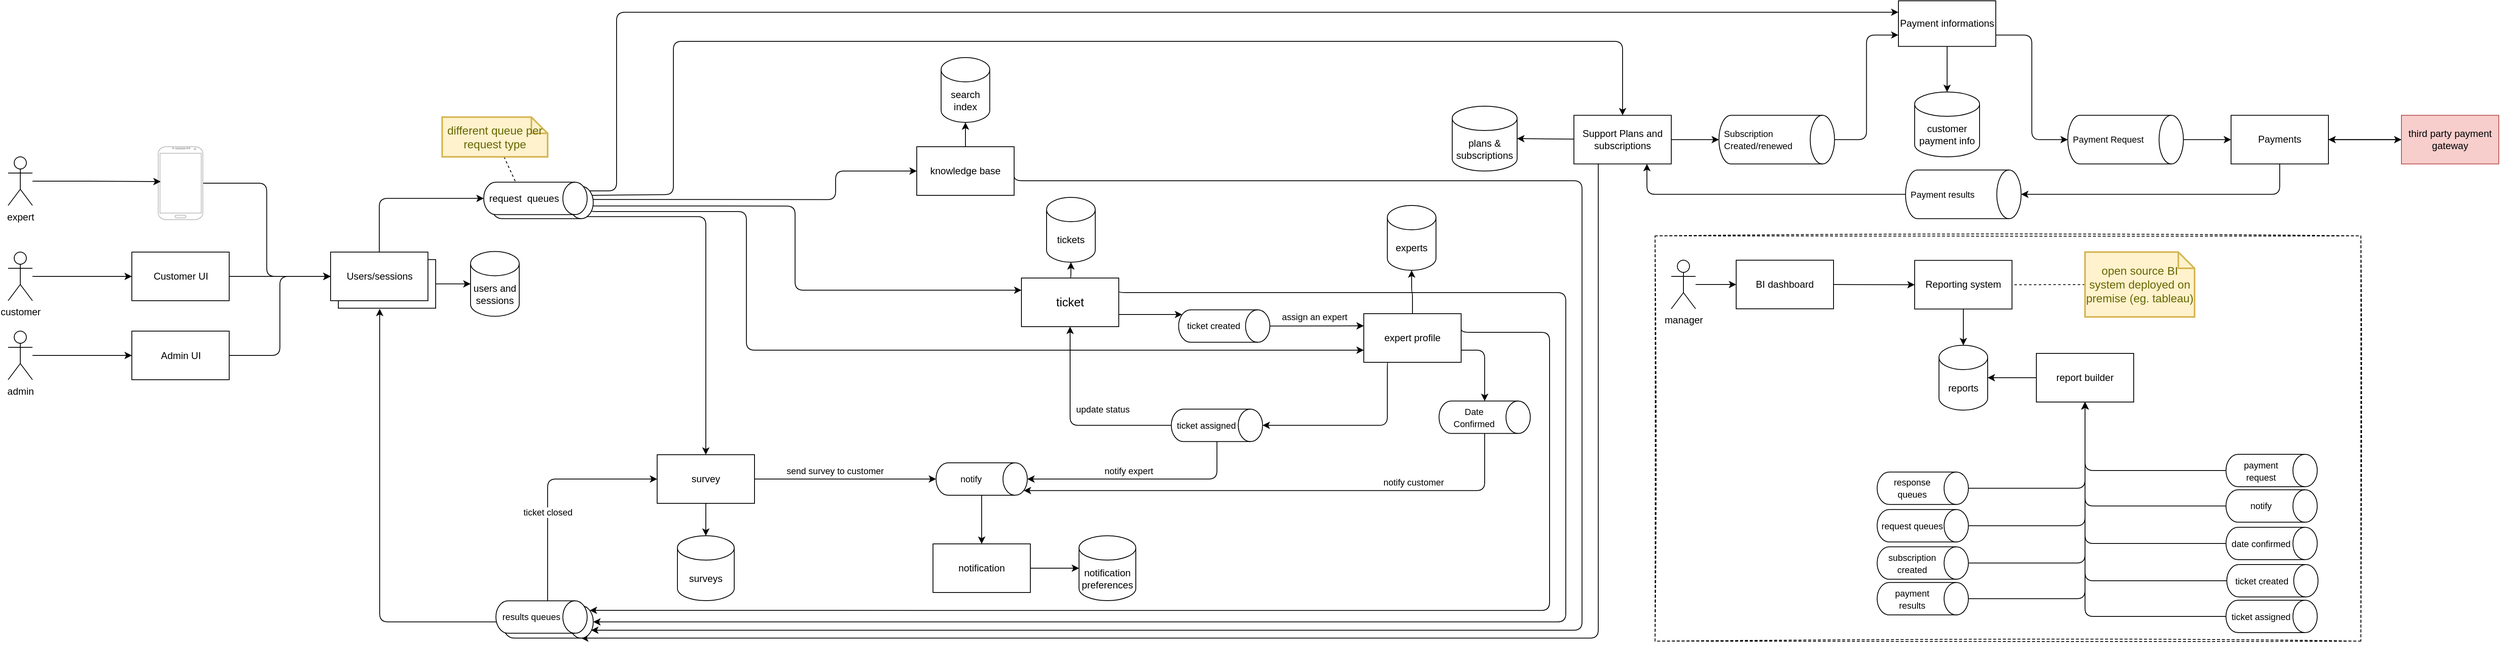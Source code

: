 <mxfile>
    <diagram id="Ddy7rdJF4RTI_nzPC1QC" name="Page-6">
        <mxGraphModel dx="898" dy="335" grid="1" gridSize="10" guides="1" tooltips="1" connect="1" arrows="1" fold="1" page="1" pageScale="1" pageWidth="1169" pageHeight="827" math="0" shadow="0">
            <root>
                <mxCell id="v2S93DWMGzN4kAM7KS5l-0"/>
                <mxCell id="v2S93DWMGzN4kAM7KS5l-1" parent="v2S93DWMGzN4kAM7KS5l-0"/>
                <mxCell id="v2S93DWMGzN4kAM7KS5l-2" value="" style="rounded=0;whiteSpace=wrap;html=1;fillColor=none;dashed=1;shadow=0;glass=0;sketch=1;" parent="v2S93DWMGzN4kAM7KS5l-1" vertex="1">
                    <mxGeometry x="2050" y="300" width="870" height="500" as="geometry"/>
                </mxCell>
                <mxCell id="v2S93DWMGzN4kAM7KS5l-3" style="edgeStyle=orthogonalEdgeStyle;orthogonalLoop=1;jettySize=auto;html=1;entryX=0.5;entryY=0;entryDx=0;entryDy=0;entryPerimeter=0;exitX=1;exitY=0.25;exitDx=0;exitDy=0;" parent="v2S93DWMGzN4kAM7KS5l-1" source="v2S93DWMGzN4kAM7KS5l-6" target="v2S93DWMGzN4kAM7KS5l-100" edge="1">
                    <mxGeometry relative="1" as="geometry">
                        <Array as="points">
                            <mxPoint x="1940" y="370"/>
                            <mxPoint x="1940" y="776"/>
                        </Array>
                    </mxGeometry>
                </mxCell>
                <mxCell id="v2S93DWMGzN4kAM7KS5l-4" style="orthogonalLoop=1;jettySize=auto;html=1;entryX=0.145;entryY=1;entryDx=0;entryDy=-4.35;entryPerimeter=0;exitX=1;exitY=0.75;exitDx=0;exitDy=0;" parent="v2S93DWMGzN4kAM7KS5l-1" source="v2S93DWMGzN4kAM7KS5l-6" target="v2S93DWMGzN4kAM7KS5l-24" edge="1">
                    <mxGeometry relative="1" as="geometry">
                        <mxPoint x="1450" y="378.75" as="targetPoint"/>
                    </mxGeometry>
                </mxCell>
                <mxCell id="v2S93DWMGzN4kAM7KS5l-5" style="edgeStyle=orthogonalEdgeStyle;orthogonalLoop=1;jettySize=auto;html=1;entryX=0.5;entryY=1;entryDx=0;entryDy=0;entryPerimeter=0;fontColor=#000000;exitX=0.5;exitY=0;exitDx=0;exitDy=0;" parent="v2S93DWMGzN4kAM7KS5l-1" source="v2S93DWMGzN4kAM7KS5l-6" target="v2S93DWMGzN4kAM7KS5l-81" edge="1">
                    <mxGeometry relative="1" as="geometry"/>
                </mxCell>
                <mxCell id="v2S93DWMGzN4kAM7KS5l-6" value="&lt;span id=&quot;docs-internal-guid-a2e5c839-7fff-362a-354d-e41ed75447e3&quot;&gt;&lt;span style=&quot;font-size: 11pt ; font-family: &amp;#34;arial&amp;#34; ; background-color: transparent ; vertical-align: baseline&quot;&gt;ticket&lt;/span&gt;&lt;/span&gt;" style="whiteSpace=wrap;html=1;" parent="v2S93DWMGzN4kAM7KS5l-1" vertex="1">
                    <mxGeometry x="1269" y="352" width="120" height="60" as="geometry"/>
                </mxCell>
                <mxCell id="v2S93DWMGzN4kAM7KS5l-7" style="orthogonalLoop=1;jettySize=auto;html=1;entryX=0.755;entryY=0.023;entryDx=0;entryDy=0;entryPerimeter=0;exitX=1;exitY=0.5;exitDx=0;exitDy=0;edgeStyle=orthogonalEdgeStyle;" parent="v2S93DWMGzN4kAM7KS5l-1" source="v2S93DWMGzN4kAM7KS5l-73" target="v2S93DWMGzN4kAM7KS5l-100" edge="1">
                    <mxGeometry relative="1" as="geometry">
                        <Array as="points">
                            <mxPoint x="1960" y="232"/>
                            <mxPoint x="1960" y="786"/>
                        </Array>
                    </mxGeometry>
                </mxCell>
                <mxCell id="v2S93DWMGzN4kAM7KS5l-8" style="orthogonalLoop=1;jettySize=auto;html=1;entryX=0;entryY=0.5;entryDx=0;entryDy=0;exitX=0.41;exitY=0.009;exitDx=0;exitDy=0;exitPerimeter=0;edgeStyle=orthogonalEdgeStyle;" parent="v2S93DWMGzN4kAM7KS5l-1" source="v2S93DWMGzN4kAM7KS5l-97" target="v2S93DWMGzN4kAM7KS5l-73" edge="1">
                    <mxGeometry relative="1" as="geometry">
                        <Array as="points">
                            <mxPoint x="1040" y="255"/>
                            <mxPoint x="1040" y="220"/>
                        </Array>
                        <mxPoint x="766.25" y="156.256" as="sourcePoint"/>
                    </mxGeometry>
                </mxCell>
                <mxCell id="v2S93DWMGzN4kAM7KS5l-9" style="orthogonalLoop=1;jettySize=auto;html=1;entryX=0;entryY=0.5;entryDx=0;entryDy=0;edgeStyle=orthogonalEdgeStyle;" parent="v2S93DWMGzN4kAM7KS5l-1" source="v2S93DWMGzN4kAM7KS5l-10" target="v2S93DWMGzN4kAM7KS5l-77" edge="1">
                    <mxGeometry relative="1" as="geometry"/>
                </mxCell>
                <mxCell id="v2S93DWMGzN4kAM7KS5l-10" value="" style="verticalLabelPosition=bottom;verticalAlign=top;html=1;shadow=0;dashed=0;strokeWidth=1;shape=mxgraph.android.phone2;strokeColor=#c0c0c0;" parent="v2S93DWMGzN4kAM7KS5l-1" vertex="1">
                    <mxGeometry x="205" y="190" width="55" height="90" as="geometry"/>
                </mxCell>
                <mxCell id="v2S93DWMGzN4kAM7KS5l-11" style="edgeStyle=orthogonalEdgeStyle;orthogonalLoop=1;jettySize=auto;html=1;entryX=0.5;entryY=1;entryDx=0;entryDy=0;entryPerimeter=0;fontColor=#FFFFFF;exitX=0.5;exitY=0;exitDx=0;exitDy=0;" parent="v2S93DWMGzN4kAM7KS5l-1" source="v2S93DWMGzN4kAM7KS5l-77" target="v2S93DWMGzN4kAM7KS5l-98" edge="1">
                    <mxGeometry relative="1" as="geometry"/>
                </mxCell>
                <mxCell id="v2S93DWMGzN4kAM7KS5l-12" style="edgeStyle=orthogonalEdgeStyle;orthogonalLoop=1;jettySize=auto;html=1;entryX=0.425;entryY=1.012;entryDx=0;entryDy=0;entryPerimeter=0;" parent="v2S93DWMGzN4kAM7KS5l-1" source="v2S93DWMGzN4kAM7KS5l-100" target="v2S93DWMGzN4kAM7KS5l-76" edge="1">
                    <mxGeometry relative="1" as="geometry">
                        <mxPoint x="478" y="430" as="targetPoint"/>
                    </mxGeometry>
                </mxCell>
                <mxCell id="v2S93DWMGzN4kAM7KS5l-13" style="orthogonalLoop=1;jettySize=auto;html=1;entryX=0;entryY=0.5;entryDx=0;entryDy=0;edgeStyle=orthogonalEdgeStyle;exitX=0;exitY=0.5;exitDx=0;exitDy=0;exitPerimeter=0;" parent="v2S93DWMGzN4kAM7KS5l-1" source="v2S93DWMGzN4kAM7KS5l-100" target="v2S93DWMGzN4kAM7KS5l-22" edge="1">
                    <mxGeometry relative="1" as="geometry"/>
                </mxCell>
                <mxCell id="v2S93DWMGzN4kAM7KS5l-14" value="&lt;font color=&quot;#000000&quot;&gt;ticket closed&lt;/font&gt;" style="edgeLabel;html=1;align=center;verticalAlign=middle;resizable=0;points=[];fontColor=#FFFFFF;" parent="v2S93DWMGzN4kAM7KS5l-13" vertex="1" connectable="0">
                    <mxGeometry x="-0.308" y="1" relative="1" as="geometry">
                        <mxPoint x="1" y="-15" as="offset"/>
                    </mxGeometry>
                </mxCell>
                <mxCell id="v2S93DWMGzN4kAM7KS5l-15" style="edgeStyle=orthogonalEdgeStyle;orthogonalLoop=1;jettySize=auto;html=1;entryX=0;entryY=0.5;entryDx=0;entryDy=0;entryPerimeter=0;fontColor=#000000;" parent="v2S93DWMGzN4kAM7KS5l-1" source="v2S93DWMGzN4kAM7KS5l-16" target="v2S93DWMGzN4kAM7KS5l-79" edge="1">
                    <mxGeometry relative="1" as="geometry"/>
                </mxCell>
                <mxCell id="v2S93DWMGzN4kAM7KS5l-16" value="notification" style="whiteSpace=wrap;html=1;align=center;" parent="v2S93DWMGzN4kAM7KS5l-1" vertex="1">
                    <mxGeometry x="1160" y="680" width="120" height="60" as="geometry"/>
                </mxCell>
                <mxCell id="v2S93DWMGzN4kAM7KS5l-17" style="orthogonalLoop=1;jettySize=auto;html=1;exitX=1;exitY=0.5;exitDx=0;exitDy=0;exitPerimeter=0;" parent="v2S93DWMGzN4kAM7KS5l-1" source="v2S93DWMGzN4kAM7KS5l-18" target="v2S93DWMGzN4kAM7KS5l-16" edge="1">
                    <mxGeometry relative="1" as="geometry">
                        <mxPoint x="1010" y="630" as="sourcePoint"/>
                    </mxGeometry>
                </mxCell>
                <mxCell id="v2S93DWMGzN4kAM7KS5l-18" value="&lt;div style=&quot;&quot;&gt;&lt;span style=&quot;font-size: 11px&quot;&gt;notify&lt;/span&gt;&lt;/div&gt;" style="shape=cylinder3;whiteSpace=wrap;html=1;boundedLbl=1;backgroundOutline=1;size=15;align=center;rotation=90;horizontal=0;" parent="v2S93DWMGzN4kAM7KS5l-1" vertex="1">
                    <mxGeometry x="1200" y="543.75" width="40" height="112.5" as="geometry"/>
                </mxCell>
                <mxCell id="v2S93DWMGzN4kAM7KS5l-19" style="edgeStyle=orthogonalEdgeStyle;orthogonalLoop=1;jettySize=auto;html=1;entryX=0.5;entryY=1;entryDx=0;entryDy=0;entryPerimeter=0;" parent="v2S93DWMGzN4kAM7KS5l-1" source="v2S93DWMGzN4kAM7KS5l-22" target="v2S93DWMGzN4kAM7KS5l-18" edge="1">
                    <mxGeometry relative="1" as="geometry"/>
                </mxCell>
                <mxCell id="v2S93DWMGzN4kAM7KS5l-20" value="send survey to customer" style="edgeLabel;html=1;align=center;verticalAlign=middle;resizable=0;points=[];fontColor=#000000;" parent="v2S93DWMGzN4kAM7KS5l-19" vertex="1" connectable="0">
                    <mxGeometry x="-0.15" y="-3" relative="1" as="geometry">
                        <mxPoint x="4" y="-13" as="offset"/>
                    </mxGeometry>
                </mxCell>
                <mxCell id="v2S93DWMGzN4kAM7KS5l-21" style="edgeStyle=orthogonalEdgeStyle;orthogonalLoop=1;jettySize=auto;html=1;fontColor=#000000;" parent="v2S93DWMGzN4kAM7KS5l-1" source="v2S93DWMGzN4kAM7KS5l-22" target="v2S93DWMGzN4kAM7KS5l-83" edge="1">
                    <mxGeometry relative="1" as="geometry"/>
                </mxCell>
                <mxCell id="v2S93DWMGzN4kAM7KS5l-22" value="survey" style="whiteSpace=wrap;html=1;align=center;" parent="v2S93DWMGzN4kAM7KS5l-1" vertex="1">
                    <mxGeometry x="820" y="570" width="120" height="60" as="geometry"/>
                </mxCell>
                <mxCell id="v2S93DWMGzN4kAM7KS5l-23" value="assign an expert" style="orthogonalLoop=1;jettySize=auto;html=1;entryX=0;entryY=0.25;entryDx=0;entryDy=0;exitX=0.5;exitY=0;exitDx=0;exitDy=0;exitPerimeter=0;" parent="v2S93DWMGzN4kAM7KS5l-1" source="v2S93DWMGzN4kAM7KS5l-24" target="v2S93DWMGzN4kAM7KS5l-29" edge="1">
                    <mxGeometry x="-0.054" y="11" relative="1" as="geometry">
                        <mxPoint as="offset"/>
                    </mxGeometry>
                </mxCell>
                <mxCell id="v2S93DWMGzN4kAM7KS5l-24" value="&lt;div&gt;&lt;span style=&quot;font-size: 11px&quot;&gt;ticket created&lt;/span&gt;&lt;/div&gt;" style="shape=cylinder3;whiteSpace=wrap;html=1;boundedLbl=1;backgroundOutline=1;size=15;align=center;rotation=90;horizontal=0;" parent="v2S93DWMGzN4kAM7KS5l-1" vertex="1">
                    <mxGeometry x="1499" y="355" width="40" height="112.5" as="geometry"/>
                </mxCell>
                <mxCell id="v2S93DWMGzN4kAM7KS5l-25" style="edgeStyle=orthogonalEdgeStyle;orthogonalLoop=1;jettySize=auto;html=1;entryX=0.5;entryY=0;entryDx=0;entryDy=0;entryPerimeter=0;exitX=0.25;exitY=1;exitDx=0;exitDy=0;" parent="v2S93DWMGzN4kAM7KS5l-1" source="v2S93DWMGzN4kAM7KS5l-29" target="v2S93DWMGzN4kAM7KS5l-34" edge="1">
                    <mxGeometry relative="1" as="geometry">
                        <Array as="points">
                            <mxPoint x="1720" y="534"/>
                        </Array>
                    </mxGeometry>
                </mxCell>
                <mxCell id="v2S93DWMGzN4kAM7KS5l-26" style="edgeStyle=orthogonalEdgeStyle;orthogonalLoop=1;jettySize=auto;html=1;entryX=0;entryY=0.5;entryDx=0;entryDy=0;entryPerimeter=0;exitX=1;exitY=0.75;exitDx=0;exitDy=0;" parent="v2S93DWMGzN4kAM7KS5l-1" source="v2S93DWMGzN4kAM7KS5l-29" target="v2S93DWMGzN4kAM7KS5l-39" edge="1">
                    <mxGeometry relative="1" as="geometry"/>
                </mxCell>
                <mxCell id="v2S93DWMGzN4kAM7KS5l-27" style="edgeStyle=orthogonalEdgeStyle;orthogonalLoop=1;jettySize=auto;html=1;exitX=1;exitY=0.25;exitDx=0;exitDy=0;entryX=0.145;entryY=0;entryDx=0;entryDy=4.35;entryPerimeter=0;" parent="v2S93DWMGzN4kAM7KS5l-1" source="v2S93DWMGzN4kAM7KS5l-29" target="v2S93DWMGzN4kAM7KS5l-100" edge="1">
                    <mxGeometry relative="1" as="geometry">
                        <mxPoint x="737" y="730" as="targetPoint"/>
                        <Array as="points">
                            <mxPoint x="1920" y="419"/>
                            <mxPoint x="1920" y="762"/>
                        </Array>
                    </mxGeometry>
                </mxCell>
                <mxCell id="v2S93DWMGzN4kAM7KS5l-28" style="edgeStyle=orthogonalEdgeStyle;orthogonalLoop=1;jettySize=auto;html=1;entryX=0.5;entryY=1;entryDx=0;entryDy=0;entryPerimeter=0;fontColor=#000000;" parent="v2S93DWMGzN4kAM7KS5l-1" source="v2S93DWMGzN4kAM7KS5l-29" target="v2S93DWMGzN4kAM7KS5l-82" edge="1">
                    <mxGeometry relative="1" as="geometry"/>
                </mxCell>
                <mxCell id="v2S93DWMGzN4kAM7KS5l-29" value="expert profile" style="whiteSpace=wrap;html=1;align=center;" parent="v2S93DWMGzN4kAM7KS5l-1" vertex="1">
                    <mxGeometry x="1691" y="396" width="120" height="60" as="geometry"/>
                </mxCell>
                <mxCell id="v2S93DWMGzN4kAM7KS5l-30" style="edgeStyle=orthogonalEdgeStyle;orthogonalLoop=1;jettySize=auto;html=1;entryX=0.5;entryY=0;entryDx=0;entryDy=0;entryPerimeter=0;" parent="v2S93DWMGzN4kAM7KS5l-1" source="v2S93DWMGzN4kAM7KS5l-34" target="v2S93DWMGzN4kAM7KS5l-18" edge="1">
                    <mxGeometry relative="1" as="geometry">
                        <Array as="points">
                            <mxPoint x="1510" y="600"/>
                        </Array>
                    </mxGeometry>
                </mxCell>
                <mxCell id="v2S93DWMGzN4kAM7KS5l-31" value="notify expert" style="edgeLabel;html=1;align=center;verticalAlign=middle;resizable=0;points=[];fontColor=#000000;" parent="v2S93DWMGzN4kAM7KS5l-30" vertex="1" connectable="0">
                    <mxGeometry x="0.19" y="-3" relative="1" as="geometry">
                        <mxPoint x="11" y="-7" as="offset"/>
                    </mxGeometry>
                </mxCell>
                <mxCell id="v2S93DWMGzN4kAM7KS5l-32" style="edgeStyle=orthogonalEdgeStyle;orthogonalLoop=1;jettySize=auto;html=1;entryX=0.5;entryY=1;entryDx=0;entryDy=0;" parent="v2S93DWMGzN4kAM7KS5l-1" source="v2S93DWMGzN4kAM7KS5l-34" target="v2S93DWMGzN4kAM7KS5l-6" edge="1">
                    <mxGeometry relative="1" as="geometry"/>
                </mxCell>
                <mxCell id="v2S93DWMGzN4kAM7KS5l-33" value="update status" style="edgeLabel;html=1;align=center;verticalAlign=middle;resizable=0;points=[];fontColor=#000000;" parent="v2S93DWMGzN4kAM7KS5l-32" vertex="1" connectable="0">
                    <mxGeometry x="0.481" y="1" relative="1" as="geometry">
                        <mxPoint x="41" y="38" as="offset"/>
                    </mxGeometry>
                </mxCell>
                <mxCell id="v2S93DWMGzN4kAM7KS5l-34" value="&lt;div&gt;&lt;span style=&quot;font-size: 11px&quot;&gt;ticket assigned&lt;/span&gt;&lt;/div&gt;" style="shape=cylinder3;whiteSpace=wrap;html=1;boundedLbl=1;backgroundOutline=1;size=15;align=center;rotation=90;horizontal=0;" parent="v2S93DWMGzN4kAM7KS5l-1" vertex="1">
                    <mxGeometry x="1490" y="477.5" width="40" height="112.5" as="geometry"/>
                </mxCell>
                <mxCell id="v2S93DWMGzN4kAM7KS5l-35" style="orthogonalLoop=1;jettySize=auto;html=1;entryX=0;entryY=0.5;entryDx=0;entryDy=0;exitX=1;exitY=0.5;exitDx=0;exitDy=0;edgeStyle=orthogonalEdgeStyle;" parent="v2S93DWMGzN4kAM7KS5l-1" source="v2S93DWMGzN4kAM7KS5l-36" target="v2S93DWMGzN4kAM7KS5l-77" edge="1">
                    <mxGeometry relative="1" as="geometry"/>
                </mxCell>
                <mxCell id="v2S93DWMGzN4kAM7KS5l-36" value="Customer UI" style="whiteSpace=wrap;html=1;align=center;" parent="v2S93DWMGzN4kAM7KS5l-1" vertex="1">
                    <mxGeometry x="172.5" y="320" width="120" height="60" as="geometry"/>
                </mxCell>
                <mxCell id="v2S93DWMGzN4kAM7KS5l-37" style="edgeStyle=orthogonalEdgeStyle;orthogonalLoop=1;jettySize=auto;html=1;entryX=0.855;entryY=0;entryDx=0;entryDy=4.35;entryPerimeter=0;" parent="v2S93DWMGzN4kAM7KS5l-1" source="v2S93DWMGzN4kAM7KS5l-39" target="v2S93DWMGzN4kAM7KS5l-18" edge="1">
                    <mxGeometry relative="1" as="geometry">
                        <Array as="points">
                            <mxPoint x="1840" y="614"/>
                        </Array>
                    </mxGeometry>
                </mxCell>
                <mxCell id="v2S93DWMGzN4kAM7KS5l-38" value="notify customer" style="edgeLabel;html=1;align=center;verticalAlign=middle;resizable=0;points=[];fontColor=#000000;" parent="v2S93DWMGzN4kAM7KS5l-37" vertex="1" connectable="0">
                    <mxGeometry x="0.125" y="3" relative="1" as="geometry">
                        <mxPoint x="200" y="-13" as="offset"/>
                    </mxGeometry>
                </mxCell>
                <mxCell id="v2S93DWMGzN4kAM7KS5l-39" value="&lt;span style=&quot;font-size: 11px&quot;&gt;Date Confirmed&lt;/span&gt;" style="shape=cylinder3;whiteSpace=wrap;html=1;boundedLbl=1;backgroundOutline=1;size=15;align=center;rotation=90;horizontal=0;" parent="v2S93DWMGzN4kAM7KS5l-1" vertex="1">
                    <mxGeometry x="1820" y="467.5" width="40" height="112.5" as="geometry"/>
                </mxCell>
                <mxCell id="v2S93DWMGzN4kAM7KS5l-40" style="orthogonalLoop=1;jettySize=auto;html=1;entryX=0;entryY=0.5;entryDx=0;entryDy=0;exitX=1;exitY=0.5;exitDx=0;exitDy=0;edgeStyle=orthogonalEdgeStyle;" parent="v2S93DWMGzN4kAM7KS5l-1" source="v2S93DWMGzN4kAM7KS5l-41" target="v2S93DWMGzN4kAM7KS5l-77" edge="1">
                    <mxGeometry relative="1" as="geometry"/>
                </mxCell>
                <mxCell id="v2S93DWMGzN4kAM7KS5l-41" value="Admin UI" style="whiteSpace=wrap;html=1;align=center;" parent="v2S93DWMGzN4kAM7KS5l-1" vertex="1">
                    <mxGeometry x="172.5" y="417.5" width="120" height="60" as="geometry"/>
                </mxCell>
                <mxCell id="v2S93DWMGzN4kAM7KS5l-42" style="edgeStyle=orthogonalEdgeStyle;orthogonalLoop=1;jettySize=auto;html=1;entryX=1;entryY=0;entryDx=0;entryDy=15;entryPerimeter=0;exitX=0.25;exitY=1;exitDx=0;exitDy=0;" parent="v2S93DWMGzN4kAM7KS5l-1" source="v2S93DWMGzN4kAM7KS5l-45" target="v2S93DWMGzN4kAM7KS5l-100" edge="1">
                    <mxGeometry relative="1" as="geometry">
                        <Array as="points">
                            <mxPoint x="1980" y="796"/>
                        </Array>
                    </mxGeometry>
                </mxCell>
                <mxCell id="v2S93DWMGzN4kAM7KS5l-43" value="" style="edgeStyle=orthogonalEdgeStyle;orthogonalLoop=1;jettySize=auto;html=1;" parent="v2S93DWMGzN4kAM7KS5l-1" source="v2S93DWMGzN4kAM7KS5l-45" target="v2S93DWMGzN4kAM7KS5l-47" edge="1">
                    <mxGeometry relative="1" as="geometry"/>
                </mxCell>
                <mxCell id="v2S93DWMGzN4kAM7KS5l-44" style="orthogonalLoop=1;jettySize=auto;html=1;entryX=1;entryY=0.5;entryDx=0;entryDy=0;entryPerimeter=0;fontColor=#000000;" parent="v2S93DWMGzN4kAM7KS5l-1" source="v2S93DWMGzN4kAM7KS5l-45" target="v2S93DWMGzN4kAM7KS5l-84" edge="1">
                    <mxGeometry relative="1" as="geometry"/>
                </mxCell>
                <mxCell id="v2S93DWMGzN4kAM7KS5l-45" value="Support Plans and subscriptions" style="whiteSpace=wrap;html=1;" parent="v2S93DWMGzN4kAM7KS5l-1" vertex="1">
                    <mxGeometry x="1950" y="151.25" width="120" height="60" as="geometry"/>
                </mxCell>
                <mxCell id="v2S93DWMGzN4kAM7KS5l-46" value="" style="edgeStyle=orthogonalEdgeStyle;orthogonalLoop=1;jettySize=auto;html=1;entryX=0;entryY=0.75;entryDx=0;entryDy=0;" parent="v2S93DWMGzN4kAM7KS5l-1" source="v2S93DWMGzN4kAM7KS5l-47" target="v2S93DWMGzN4kAM7KS5l-54" edge="1">
                    <mxGeometry relative="1" as="geometry"/>
                </mxCell>
                <mxCell id="v2S93DWMGzN4kAM7KS5l-47" value="&lt;span style=&quot;text-align: center&quot;&gt;&lt;span style=&quot;font-size: 11px&quot;&gt;Subscription Created/renewed&lt;/span&gt;&lt;/span&gt;" style="shape=cylinder3;whiteSpace=wrap;html=1;boundedLbl=1;backgroundOutline=1;size=15;align=left;rotation=90;horizontal=0;" parent="v2S93DWMGzN4kAM7KS5l-1" vertex="1">
                    <mxGeometry x="2170" y="110" width="60" height="142.5" as="geometry"/>
                </mxCell>
                <mxCell id="v2S93DWMGzN4kAM7KS5l-48" style="edgeStyle=orthogonalEdgeStyle;orthogonalLoop=1;jettySize=auto;html=1;entryX=0.5;entryY=0;entryDx=0;entryDy=0;entryPerimeter=0;" parent="v2S93DWMGzN4kAM7KS5l-1" source="v2S93DWMGzN4kAM7KS5l-51" target="v2S93DWMGzN4kAM7KS5l-58" edge="1">
                    <mxGeometry relative="1" as="geometry">
                        <Array as="points">
                            <mxPoint x="2820" y="249"/>
                        </Array>
                    </mxGeometry>
                </mxCell>
                <mxCell id="v2S93DWMGzN4kAM7KS5l-49" value="" style="edgeStyle=orthogonalEdgeStyle;orthogonalLoop=1;jettySize=auto;html=1;" parent="v2S93DWMGzN4kAM7KS5l-1" source="v2S93DWMGzN4kAM7KS5l-51" target="v2S93DWMGzN4kAM7KS5l-60" edge="1">
                    <mxGeometry relative="1" as="geometry"/>
                </mxCell>
                <mxCell id="v2S93DWMGzN4kAM7KS5l-51" value="Payments" style="whiteSpace=wrap;html=1;align=center;imageAlign=center;" parent="v2S93DWMGzN4kAM7KS5l-1" vertex="1">
                    <mxGeometry x="2760" y="151.25" width="120" height="60" as="geometry"/>
                </mxCell>
                <mxCell id="v2S93DWMGzN4kAM7KS5l-52" style="edgeStyle=orthogonalEdgeStyle;orthogonalLoop=1;jettySize=auto;html=1;entryX=0.5;entryY=1;entryDx=0;entryDy=0;entryPerimeter=0;exitX=1;exitY=0.75;exitDx=0;exitDy=0;" parent="v2S93DWMGzN4kAM7KS5l-1" source="v2S93DWMGzN4kAM7KS5l-54" target="v2S93DWMGzN4kAM7KS5l-56" edge="1">
                    <mxGeometry relative="1" as="geometry">
                        <mxPoint x="2740" y="181" as="targetPoint"/>
                    </mxGeometry>
                </mxCell>
                <mxCell id="v2S93DWMGzN4kAM7KS5l-53" style="edgeStyle=none;orthogonalLoop=1;jettySize=auto;html=1;fontColor=#000000;entryX=0.5;entryY=0;entryDx=0;entryDy=0;entryPerimeter=0;" parent="v2S93DWMGzN4kAM7KS5l-1" source="v2S93DWMGzN4kAM7KS5l-54" target="v2S93DWMGzN4kAM7KS5l-85" edge="1">
                    <mxGeometry relative="1" as="geometry">
                        <mxPoint x="2410" y="135" as="targetPoint"/>
                    </mxGeometry>
                </mxCell>
                <mxCell id="v2S93DWMGzN4kAM7KS5l-54" value="Payment informations" style="whiteSpace=wrap;html=1;align=left;" parent="v2S93DWMGzN4kAM7KS5l-1" vertex="1">
                    <mxGeometry x="2350" y="10" width="120" height="56.25" as="geometry"/>
                </mxCell>
                <mxCell id="v2S93DWMGzN4kAM7KS5l-55" style="edgeStyle=orthogonalEdgeStyle;orthogonalLoop=1;jettySize=auto;html=1;entryX=0;entryY=0.5;entryDx=0;entryDy=0;" parent="v2S93DWMGzN4kAM7KS5l-1" source="v2S93DWMGzN4kAM7KS5l-56" target="v2S93DWMGzN4kAM7KS5l-51" edge="1">
                    <mxGeometry relative="1" as="geometry"/>
                </mxCell>
                <mxCell id="v2S93DWMGzN4kAM7KS5l-56" value="&lt;span style=&quot;text-align: center&quot;&gt;&lt;span style=&quot;font-size: 11px&quot;&gt;Payment&amp;nbsp;Request&amp;nbsp;&lt;/span&gt;&lt;/span&gt;" style="shape=cylinder3;whiteSpace=wrap;html=1;boundedLbl=1;backgroundOutline=1;size=15;align=left;rotation=90;horizontal=0;" parent="v2S93DWMGzN4kAM7KS5l-1" vertex="1">
                    <mxGeometry x="2600" y="110" width="60" height="142.5" as="geometry"/>
                </mxCell>
                <mxCell id="v2S93DWMGzN4kAM7KS5l-57" style="edgeStyle=orthogonalEdgeStyle;orthogonalLoop=1;jettySize=auto;html=1;entryX=0.75;entryY=1;entryDx=0;entryDy=0;" parent="v2S93DWMGzN4kAM7KS5l-1" source="v2S93DWMGzN4kAM7KS5l-58" target="v2S93DWMGzN4kAM7KS5l-45" edge="1">
                    <mxGeometry relative="1" as="geometry"/>
                </mxCell>
                <mxCell id="v2S93DWMGzN4kAM7KS5l-58" value="&lt;span style=&quot;text-align: center&quot;&gt;&lt;span style=&quot;font-size: 11px&quot;&gt;Payment&amp;nbsp;results&lt;/span&gt;&lt;/span&gt;" style="shape=cylinder3;whiteSpace=wrap;html=1;boundedLbl=1;backgroundOutline=1;size=15;align=left;rotation=90;horizontal=0;" parent="v2S93DWMGzN4kAM7KS5l-1" vertex="1">
                    <mxGeometry x="2400" y="177.5" width="60" height="142.5" as="geometry"/>
                </mxCell>
                <mxCell id="v2S93DWMGzN4kAM7KS5l-59" style="edgeStyle=orthogonalEdgeStyle;orthogonalLoop=1;jettySize=auto;html=1;entryX=1;entryY=0.5;entryDx=0;entryDy=0;" parent="v2S93DWMGzN4kAM7KS5l-1" source="v2S93DWMGzN4kAM7KS5l-60" target="v2S93DWMGzN4kAM7KS5l-51" edge="1">
                    <mxGeometry relative="1" as="geometry"/>
                </mxCell>
                <mxCell id="v2S93DWMGzN4kAM7KS5l-60" value="third party payment gateway" style="whiteSpace=wrap;html=1;align=center;fillColor=#f8cecc;strokeColor=#b85450;" parent="v2S93DWMGzN4kAM7KS5l-1" vertex="1">
                    <mxGeometry x="2970" y="151.25" width="120" height="60" as="geometry"/>
                </mxCell>
                <mxCell id="v2S93DWMGzN4kAM7KS5l-61" style="orthogonalLoop=1;jettySize=auto;html=1;exitX=0.145;exitY=0;exitDx=0;exitDy=4.35;exitPerimeter=0;edgeStyle=orthogonalEdgeStyle;entryX=0;entryY=0.25;entryDx=0;entryDy=0;" parent="v2S93DWMGzN4kAM7KS5l-1" source="v2S93DWMGzN4kAM7KS5l-97" target="v2S93DWMGzN4kAM7KS5l-54" edge="1">
                    <mxGeometry relative="1" as="geometry">
                        <mxPoint x="791.25" y="-326.246" as="sourcePoint"/>
                        <mxPoint x="2290" y="-192" as="targetPoint"/>
                        <Array as="points">
                            <mxPoint x="770" y="245"/>
                            <mxPoint x="770" y="24"/>
                        </Array>
                    </mxGeometry>
                </mxCell>
                <mxCell id="v2S93DWMGzN4kAM7KS5l-62" style="orthogonalLoop=1;jettySize=auto;html=1;exitX=0.753;exitY=0.024;exitDx=0;exitDy=0;exitPerimeter=0;edgeStyle=orthogonalEdgeStyle;entryX=0;entryY=0.75;entryDx=0;entryDy=0;" parent="v2S93DWMGzN4kAM7KS5l-1" source="v2S93DWMGzN4kAM7KS5l-97" target="v2S93DWMGzN4kAM7KS5l-29" edge="1">
                    <mxGeometry relative="1" as="geometry">
                        <mxPoint x="810" y="350" as="sourcePoint"/>
                        <mxPoint x="1640" y="430" as="targetPoint"/>
                        <Array as="points">
                            <mxPoint x="739" y="270"/>
                            <mxPoint x="930" y="270"/>
                            <mxPoint x="930" y="441"/>
                        </Array>
                    </mxGeometry>
                </mxCell>
                <mxCell id="v2S93DWMGzN4kAM7KS5l-63" style="edgeStyle=orthogonalEdgeStyle;orthogonalLoop=1;jettySize=auto;html=1;entryX=0;entryY=0.25;entryDx=0;entryDy=0;exitX=0.61;exitY=0.014;exitDx=0;exitDy=0;exitPerimeter=0;" parent="v2S93DWMGzN4kAM7KS5l-1" source="v2S93DWMGzN4kAM7KS5l-97" target="v2S93DWMGzN4kAM7KS5l-6" edge="1">
                    <mxGeometry relative="1" as="geometry">
                        <mxPoint x="763.75" y="206.259" as="sourcePoint"/>
                        <Array as="points">
                            <mxPoint x="990" y="263"/>
                            <mxPoint x="990" y="367"/>
                        </Array>
                    </mxGeometry>
                </mxCell>
                <mxCell id="v2S93DWMGzN4kAM7KS5l-64" style="edgeStyle=orthogonalEdgeStyle;orthogonalLoop=1;jettySize=auto;html=1;entryX=0.055;entryY=0.478;entryDx=0;entryDy=0;entryPerimeter=0;" parent="v2S93DWMGzN4kAM7KS5l-1" source="v2S93DWMGzN4kAM7KS5l-65" target="v2S93DWMGzN4kAM7KS5l-10" edge="1">
                    <mxGeometry relative="1" as="geometry"/>
                </mxCell>
                <mxCell id="v2S93DWMGzN4kAM7KS5l-65" value="expert" style="shape=umlActor;verticalLabelPosition=bottom;verticalAlign=top;html=1;align=center;" parent="v2S93DWMGzN4kAM7KS5l-1" vertex="1">
                    <mxGeometry x="20" y="202.5" width="30" height="60" as="geometry"/>
                </mxCell>
                <mxCell id="v2S93DWMGzN4kAM7KS5l-66" style="edgeStyle=orthogonalEdgeStyle;orthogonalLoop=1;jettySize=auto;html=1;" parent="v2S93DWMGzN4kAM7KS5l-1" source="v2S93DWMGzN4kAM7KS5l-67" target="v2S93DWMGzN4kAM7KS5l-36" edge="1">
                    <mxGeometry relative="1" as="geometry"/>
                </mxCell>
                <mxCell id="v2S93DWMGzN4kAM7KS5l-67" value="customer" style="shape=umlActor;verticalLabelPosition=bottom;verticalAlign=top;html=1;align=center;" parent="v2S93DWMGzN4kAM7KS5l-1" vertex="1">
                    <mxGeometry x="20" y="320" width="30" height="60" as="geometry"/>
                </mxCell>
                <mxCell id="v2S93DWMGzN4kAM7KS5l-68" style="edgeStyle=orthogonalEdgeStyle;orthogonalLoop=1;jettySize=auto;html=1;" parent="v2S93DWMGzN4kAM7KS5l-1" source="v2S93DWMGzN4kAM7KS5l-69" target="v2S93DWMGzN4kAM7KS5l-41" edge="1">
                    <mxGeometry relative="1" as="geometry"/>
                </mxCell>
                <mxCell id="v2S93DWMGzN4kAM7KS5l-69" value="admin" style="shape=umlActor;verticalLabelPosition=bottom;verticalAlign=top;html=1;align=center;" parent="v2S93DWMGzN4kAM7KS5l-1" vertex="1">
                    <mxGeometry x="20" y="417.5" width="30" height="60" as="geometry"/>
                </mxCell>
                <mxCell id="v2S93DWMGzN4kAM7KS5l-70" style="edgeStyle=orthogonalEdgeStyle;orthogonalLoop=1;jettySize=auto;html=1;entryX=0.5;entryY=0;entryDx=0;entryDy=0;exitX=0.281;exitY=0.014;exitDx=0;exitDy=0;exitPerimeter=0;" parent="v2S93DWMGzN4kAM7KS5l-1" source="v2S93DWMGzN4kAM7KS5l-97" target="v2S93DWMGzN4kAM7KS5l-45" edge="1">
                    <mxGeometry relative="1" as="geometry">
                        <mxPoint x="740" y="250" as="sourcePoint"/>
                        <mxPoint x="1890" y="-30" as="targetPoint"/>
                        <Array as="points">
                            <mxPoint x="840" y="249"/>
                            <mxPoint x="840" y="60"/>
                            <mxPoint x="2010" y="60"/>
                        </Array>
                    </mxGeometry>
                </mxCell>
                <mxCell id="v2S93DWMGzN4kAM7KS5l-71" style="edgeStyle=orthogonalEdgeStyle;orthogonalLoop=1;jettySize=auto;html=1;exitX=0.938;exitY=0.075;exitDx=0;exitDy=0;exitPerimeter=0;" parent="v2S93DWMGzN4kAM7KS5l-1" source="v2S93DWMGzN4kAM7KS5l-97" target="v2S93DWMGzN4kAM7KS5l-22" edge="1">
                    <mxGeometry relative="1" as="geometry"/>
                </mxCell>
                <mxCell id="v2S93DWMGzN4kAM7KS5l-72" style="edgeStyle=orthogonalEdgeStyle;orthogonalLoop=1;jettySize=auto;html=1;entryX=0.5;entryY=1;entryDx=0;entryDy=0;entryPerimeter=0;fontColor=#000000;exitX=0.5;exitY=0;exitDx=0;exitDy=0;" parent="v2S93DWMGzN4kAM7KS5l-1" source="v2S93DWMGzN4kAM7KS5l-73" target="v2S93DWMGzN4kAM7KS5l-80" edge="1">
                    <mxGeometry relative="1" as="geometry"/>
                </mxCell>
                <mxCell id="v2S93DWMGzN4kAM7KS5l-73" value="knowledge base" style="whiteSpace=wrap;html=1;" parent="v2S93DWMGzN4kAM7KS5l-1" vertex="1">
                    <mxGeometry x="1140" y="190" width="120" height="60" as="geometry"/>
                </mxCell>
                <mxCell id="v2S93DWMGzN4kAM7KS5l-74" value="users and sessions" style="shape=cylinder3;whiteSpace=wrap;html=1;boundedLbl=1;backgroundOutline=1;size=15;align=center;" parent="v2S93DWMGzN4kAM7KS5l-1" vertex="1">
                    <mxGeometry x="590" y="319.25" width="60" height="80" as="geometry"/>
                </mxCell>
                <mxCell id="v2S93DWMGzN4kAM7KS5l-75" value="" style="group" parent="v2S93DWMGzN4kAM7KS5l-1" vertex="1" connectable="0">
                    <mxGeometry x="417.5" y="320" width="129.5" height="69.25" as="geometry"/>
                </mxCell>
                <mxCell id="v2S93DWMGzN4kAM7KS5l-76" value="" style="whiteSpace=wrap;html=1;align=center;" parent="v2S93DWMGzN4kAM7KS5l-75" vertex="1">
                    <mxGeometry x="9.5" y="9.25" width="120" height="60" as="geometry"/>
                </mxCell>
                <mxCell id="v2S93DWMGzN4kAM7KS5l-77" value="Users/sessions" style="whiteSpace=wrap;html=1;" parent="v2S93DWMGzN4kAM7KS5l-75" vertex="1">
                    <mxGeometry width="120" height="60" as="geometry"/>
                </mxCell>
                <mxCell id="v2S93DWMGzN4kAM7KS5l-78" style="edgeStyle=orthogonalEdgeStyle;orthogonalLoop=1;jettySize=auto;html=1;entryX=0;entryY=0.5;entryDx=0;entryDy=0;entryPerimeter=0;fontColor=#000000;" parent="v2S93DWMGzN4kAM7KS5l-1" source="v2S93DWMGzN4kAM7KS5l-76" target="v2S93DWMGzN4kAM7KS5l-74" edge="1">
                    <mxGeometry relative="1" as="geometry"/>
                </mxCell>
                <mxCell id="v2S93DWMGzN4kAM7KS5l-79" value="notification preferences" style="shape=cylinder3;whiteSpace=wrap;html=1;boundedLbl=1;backgroundOutline=1;size=15;align=center;" parent="v2S93DWMGzN4kAM7KS5l-1" vertex="1">
                    <mxGeometry x="1340" y="670" width="70" height="80" as="geometry"/>
                </mxCell>
                <mxCell id="v2S93DWMGzN4kAM7KS5l-80" value="search index" style="shape=cylinder3;whiteSpace=wrap;html=1;boundedLbl=1;backgroundOutline=1;size=15;align=center;" parent="v2S93DWMGzN4kAM7KS5l-1" vertex="1">
                    <mxGeometry x="1170" y="80" width="60" height="80" as="geometry"/>
                </mxCell>
                <mxCell id="v2S93DWMGzN4kAM7KS5l-81" value="tickets" style="shape=cylinder3;whiteSpace=wrap;html=1;boundedLbl=1;backgroundOutline=1;size=15;align=center;" parent="v2S93DWMGzN4kAM7KS5l-1" vertex="1">
                    <mxGeometry x="1300" y="252.5" width="60" height="80" as="geometry"/>
                </mxCell>
                <mxCell id="v2S93DWMGzN4kAM7KS5l-82" value="experts" style="shape=cylinder3;whiteSpace=wrap;html=1;boundedLbl=1;backgroundOutline=1;size=15;align=center;" parent="v2S93DWMGzN4kAM7KS5l-1" vertex="1">
                    <mxGeometry x="1720" y="262.5" width="60" height="80" as="geometry"/>
                </mxCell>
                <mxCell id="v2S93DWMGzN4kAM7KS5l-83" value="surveys" style="shape=cylinder3;whiteSpace=wrap;html=1;boundedLbl=1;backgroundOutline=1;size=15;align=center;" parent="v2S93DWMGzN4kAM7KS5l-1" vertex="1">
                    <mxGeometry x="845" y="670" width="70" height="80" as="geometry"/>
                </mxCell>
                <mxCell id="v2S93DWMGzN4kAM7KS5l-84" value="plans &amp;amp; subscriptions" style="shape=cylinder3;whiteSpace=wrap;html=1;boundedLbl=1;backgroundOutline=1;size=15;align=center;" parent="v2S93DWMGzN4kAM7KS5l-1" vertex="1">
                    <mxGeometry x="1800" y="140" width="80" height="80" as="geometry"/>
                </mxCell>
                <mxCell id="v2S93DWMGzN4kAM7KS5l-85" value="customer payment info" style="shape=cylinder3;whiteSpace=wrap;html=1;boundedLbl=1;backgroundOutline=1;size=15;align=center;" parent="v2S93DWMGzN4kAM7KS5l-1" vertex="1">
                    <mxGeometry x="2370" y="122.5" width="80" height="80" as="geometry"/>
                </mxCell>
                <mxCell id="v2S93DWMGzN4kAM7KS5l-87" style="orthogonalLoop=1;jettySize=auto;html=1;entryX=0;entryY=0.5;entryDx=0;entryDy=0;exitX=1;exitY=0.5;exitDx=0;exitDy=0;" parent="v2S93DWMGzN4kAM7KS5l-1" source="v2S93DWMGzN4kAM7KS5l-88" target="v2S93DWMGzN4kAM7KS5l-92" edge="1">
                    <mxGeometry relative="1" as="geometry">
                        <mxPoint x="2320" y="360" as="targetPoint"/>
                    </mxGeometry>
                </mxCell>
                <mxCell id="v2S93DWMGzN4kAM7KS5l-88" value="BI dashboard" style="whiteSpace=wrap;html=1;align=center;" parent="v2S93DWMGzN4kAM7KS5l-1" vertex="1">
                    <mxGeometry x="2150" y="330" width="120" height="60" as="geometry"/>
                </mxCell>
                <mxCell id="v2S93DWMGzN4kAM7KS5l-89" style="edgeStyle=orthogonalEdgeStyle;orthogonalLoop=1;jettySize=auto;html=1;" parent="v2S93DWMGzN4kAM7KS5l-1" source="v2S93DWMGzN4kAM7KS5l-90" target="v2S93DWMGzN4kAM7KS5l-88" edge="1">
                    <mxGeometry relative="1" as="geometry"/>
                </mxCell>
                <mxCell id="v2S93DWMGzN4kAM7KS5l-90" value="manager" style="shape=umlActor;verticalLabelPosition=bottom;verticalAlign=top;html=1;align=center;" parent="v2S93DWMGzN4kAM7KS5l-1" vertex="1">
                    <mxGeometry x="2070" y="330" width="30" height="60" as="geometry"/>
                </mxCell>
                <mxCell id="v2S93DWMGzN4kAM7KS5l-91" style="edgeStyle=orthogonalEdgeStyle;rounded=0;orthogonalLoop=1;jettySize=auto;html=1;entryX=0.5;entryY=0;entryDx=0;entryDy=0;entryPerimeter=0;" parent="v2S93DWMGzN4kAM7KS5l-1" source="v2S93DWMGzN4kAM7KS5l-92" target="v2S93DWMGzN4kAM7KS5l-93" edge="1">
                    <mxGeometry relative="1" as="geometry">
                        <Array as="points"/>
                    </mxGeometry>
                </mxCell>
                <mxCell id="v2S93DWMGzN4kAM7KS5l-92" value="Reporting system" style="whiteSpace=wrap;html=1;align=center;" parent="v2S93DWMGzN4kAM7KS5l-1" vertex="1">
                    <mxGeometry x="2370" y="330.25" width="120" height="60" as="geometry"/>
                </mxCell>
                <mxCell id="v2S93DWMGzN4kAM7KS5l-93" value="reports" style="shape=cylinder3;whiteSpace=wrap;html=1;boundedLbl=1;backgroundOutline=1;size=15;shadow=0;glass=0;sketch=0;" parent="v2S93DWMGzN4kAM7KS5l-1" vertex="1">
                    <mxGeometry x="2400" y="435" width="60" height="80" as="geometry"/>
                </mxCell>
                <mxCell id="v2S93DWMGzN4kAM7KS5l-94" style="edgeStyle=orthogonalEdgeStyle;rounded=0;orthogonalLoop=1;jettySize=auto;html=1;entryX=1;entryY=0.5;entryDx=0;entryDy=0;entryPerimeter=0;" parent="v2S93DWMGzN4kAM7KS5l-1" source="v2S93DWMGzN4kAM7KS5l-95" target="v2S93DWMGzN4kAM7KS5l-93" edge="1">
                    <mxGeometry relative="1" as="geometry"/>
                </mxCell>
                <mxCell id="v2S93DWMGzN4kAM7KS5l-95" value="report builder" style="whiteSpace=wrap;html=1;align=center;" parent="v2S93DWMGzN4kAM7KS5l-1" vertex="1">
                    <mxGeometry x="2520" y="445" width="120" height="60" as="geometry"/>
                </mxCell>
                <mxCell id="v2S93DWMGzN4kAM7KS5l-96" value="" style="group" parent="v2S93DWMGzN4kAM7KS5l-1" vertex="1" connectable="0">
                    <mxGeometry x="606.25" y="233.75" width="135" height="45" as="geometry"/>
                </mxCell>
                <mxCell id="v2S93DWMGzN4kAM7KS5l-97" value="" style="shape=cylinder3;whiteSpace=wrap;html=1;boundedLbl=1;backgroundOutline=1;size=15;align=left;rotation=90;horizontal=0;" parent="v2S93DWMGzN4kAM7KS5l-96" vertex="1">
                    <mxGeometry x="51.25" y="-38.75" width="40" height="127.5" as="geometry"/>
                </mxCell>
                <mxCell id="v2S93DWMGzN4kAM7KS5l-98" value="request&amp;nbsp; queues" style="shape=cylinder3;whiteSpace=wrap;html=1;boundedLbl=1;backgroundOutline=1;size=15;align=left;rotation=90;horizontal=0;" parent="v2S93DWMGzN4kAM7KS5l-96" vertex="1">
                    <mxGeometry x="43.75" y="-43.75" width="40" height="127.5" as="geometry"/>
                </mxCell>
                <mxCell id="v2S93DWMGzN4kAM7KS5l-99" value="" style="group" parent="v2S93DWMGzN4kAM7KS5l-1" vertex="1" connectable="0">
                    <mxGeometry x="621.25" y="750.25" width="120" height="46" as="geometry"/>
                </mxCell>
                <mxCell id="v2S93DWMGzN4kAM7KS5l-100" value="&lt;div&gt;&lt;span style=&quot;font-size: 11px&quot;&gt;results queues&lt;/span&gt;&lt;/div&gt;" style="shape=cylinder3;whiteSpace=wrap;html=1;boundedLbl=1;backgroundOutline=1;size=15;align=center;rotation=90;horizontal=0;" parent="v2S93DWMGzN4kAM7KS5l-99" vertex="1">
                    <mxGeometry x="43.75" y="-30.25" width="40" height="112.5" as="geometry"/>
                </mxCell>
                <mxCell id="v2S93DWMGzN4kAM7KS5l-101" value="&lt;div&gt;&lt;span style=&quot;font-size: 11px&quot;&gt;results queues&lt;/span&gt;&lt;/div&gt;" style="shape=cylinder3;whiteSpace=wrap;html=1;boundedLbl=1;backgroundOutline=1;size=15;align=center;rotation=90;horizontal=0;" parent="v2S93DWMGzN4kAM7KS5l-99" vertex="1">
                    <mxGeometry x="36.25" y="-36.25" width="40" height="112.5" as="geometry"/>
                </mxCell>
                <mxCell id="v2S93DWMGzN4kAM7KS5l-102" style="edgeStyle=orthogonalEdgeStyle;rounded=1;orthogonalLoop=1;jettySize=auto;html=1;entryX=0.5;entryY=1;entryDx=0;entryDy=0;" parent="v2S93DWMGzN4kAM7KS5l-1" source="v2S93DWMGzN4kAM7KS5l-103" target="v2S93DWMGzN4kAM7KS5l-95" edge="1">
                    <mxGeometry relative="1" as="geometry"/>
                </mxCell>
                <mxCell id="v2S93DWMGzN4kAM7KS5l-103" value="&lt;div&gt;&lt;span style=&quot;font-size: 11px&quot;&gt;ticket created&lt;/span&gt;&lt;/div&gt;" style="shape=cylinder3;whiteSpace=wrap;html=1;boundedLbl=1;backgroundOutline=1;size=15;align=center;rotation=90;horizontal=0;" parent="v2S93DWMGzN4kAM7KS5l-1" vertex="1">
                    <mxGeometry x="2791" y="669.25" width="40" height="112.5" as="geometry"/>
                </mxCell>
                <mxCell id="v2S93DWMGzN4kAM7KS5l-104" style="edgeStyle=orthogonalEdgeStyle;rounded=1;orthogonalLoop=1;jettySize=auto;html=1;entryX=0.5;entryY=1;entryDx=0;entryDy=0;" parent="v2S93DWMGzN4kAM7KS5l-1" source="v2S93DWMGzN4kAM7KS5l-105" target="v2S93DWMGzN4kAM7KS5l-95" edge="1">
                    <mxGeometry relative="1" as="geometry"/>
                </mxCell>
                <mxCell id="v2S93DWMGzN4kAM7KS5l-105" value="&lt;div&gt;&lt;span style=&quot;font-size: 11px&quot;&gt;ticket assigned&lt;/span&gt;&lt;/div&gt;" style="shape=cylinder3;whiteSpace=wrap;html=1;boundedLbl=1;backgroundOutline=1;size=15;align=center;rotation=90;horizontal=0;" parent="v2S93DWMGzN4kAM7KS5l-1" vertex="1">
                    <mxGeometry x="2790" y="713.25" width="40" height="112.5" as="geometry"/>
                </mxCell>
                <mxCell id="v2S93DWMGzN4kAM7KS5l-106" style="edgeStyle=orthogonalEdgeStyle;rounded=1;orthogonalLoop=1;jettySize=auto;html=1;entryX=0.5;entryY=1;entryDx=0;entryDy=0;" parent="v2S93DWMGzN4kAM7KS5l-1" source="v2S93DWMGzN4kAM7KS5l-107" target="v2S93DWMGzN4kAM7KS5l-95" edge="1">
                    <mxGeometry relative="1" as="geometry"/>
                </mxCell>
                <mxCell id="v2S93DWMGzN4kAM7KS5l-107" value="&lt;div&gt;&lt;span style=&quot;font-size: 11px&quot;&gt;date confirmed&lt;/span&gt;&lt;/div&gt;" style="shape=cylinder3;whiteSpace=wrap;html=1;boundedLbl=1;backgroundOutline=1;size=15;align=center;rotation=90;horizontal=0;" parent="v2S93DWMGzN4kAM7KS5l-1" vertex="1">
                    <mxGeometry x="2790" y="623.25" width="40" height="112.5" as="geometry"/>
                </mxCell>
                <mxCell id="v2S93DWMGzN4kAM7KS5l-108" style="edgeStyle=orthogonalEdgeStyle;orthogonalLoop=1;jettySize=auto;html=1;entryX=0.5;entryY=1;entryDx=0;entryDy=0;rounded=1;" parent="v2S93DWMGzN4kAM7KS5l-1" source="v2S93DWMGzN4kAM7KS5l-109" target="v2S93DWMGzN4kAM7KS5l-95" edge="1">
                    <mxGeometry relative="1" as="geometry"/>
                </mxCell>
                <mxCell id="v2S93DWMGzN4kAM7KS5l-109" value="&lt;div&gt;&lt;span style=&quot;font-size: 11px&quot;&gt;notify&lt;/span&gt;&lt;/div&gt;" style="shape=cylinder3;whiteSpace=wrap;html=1;boundedLbl=1;backgroundOutline=1;size=15;align=center;rotation=90;horizontal=0;" parent="v2S93DWMGzN4kAM7KS5l-1" vertex="1">
                    <mxGeometry x="2790" y="577" width="40" height="112.5" as="geometry"/>
                </mxCell>
                <mxCell id="v2S93DWMGzN4kAM7KS5l-110" style="edgeStyle=orthogonalEdgeStyle;rounded=1;orthogonalLoop=1;jettySize=auto;html=1;entryX=0.5;entryY=1;entryDx=0;entryDy=0;" parent="v2S93DWMGzN4kAM7KS5l-1" source="v2S93DWMGzN4kAM7KS5l-111" target="v2S93DWMGzN4kAM7KS5l-95" edge="1">
                    <mxGeometry relative="1" as="geometry"/>
                </mxCell>
                <mxCell id="v2S93DWMGzN4kAM7KS5l-111" value="&lt;div&gt;&lt;span style=&quot;font-size: 11px&quot;&gt;payment request&lt;/span&gt;&lt;/div&gt;" style="shape=cylinder3;whiteSpace=wrap;html=1;boundedLbl=1;backgroundOutline=1;size=15;align=center;rotation=90;horizontal=0;" parent="v2S93DWMGzN4kAM7KS5l-1" vertex="1">
                    <mxGeometry x="2790" y="533.25" width="40" height="112.5" as="geometry"/>
                </mxCell>
                <mxCell id="v2S93DWMGzN4kAM7KS5l-112" style="edgeStyle=orthogonalEdgeStyle;rounded=1;orthogonalLoop=1;jettySize=auto;html=1;entryX=0.5;entryY=1;entryDx=0;entryDy=0;" parent="v2S93DWMGzN4kAM7KS5l-1" source="v2S93DWMGzN4kAM7KS5l-113" target="v2S93DWMGzN4kAM7KS5l-95" edge="1">
                    <mxGeometry relative="1" as="geometry"/>
                </mxCell>
                <mxCell id="v2S93DWMGzN4kAM7KS5l-113" value="&lt;div&gt;&lt;span style=&quot;font-size: 11px&quot;&gt;payment results&lt;/span&gt;&lt;/div&gt;" style="shape=cylinder3;whiteSpace=wrap;html=1;boundedLbl=1;backgroundOutline=1;size=15;align=center;rotation=90;horizontal=0;" parent="v2S93DWMGzN4kAM7KS5l-1" vertex="1">
                    <mxGeometry x="2360" y="691.38" width="40" height="112.5" as="geometry"/>
                </mxCell>
                <mxCell id="v2S93DWMGzN4kAM7KS5l-114" style="edgeStyle=orthogonalEdgeStyle;rounded=1;orthogonalLoop=1;jettySize=auto;html=1;entryX=0.5;entryY=1;entryDx=0;entryDy=0;" parent="v2S93DWMGzN4kAM7KS5l-1" source="v2S93DWMGzN4kAM7KS5l-115" target="v2S93DWMGzN4kAM7KS5l-95" edge="1">
                    <mxGeometry relative="1" as="geometry"/>
                </mxCell>
                <mxCell id="v2S93DWMGzN4kAM7KS5l-115" value="&lt;div&gt;&lt;span style=&quot;font-size: 11px&quot;&gt;subscription created&lt;/span&gt;&lt;/div&gt;" style="shape=cylinder3;whiteSpace=wrap;html=1;boundedLbl=1;backgroundOutline=1;size=15;align=center;rotation=90;horizontal=0;" parent="v2S93DWMGzN4kAM7KS5l-1" vertex="1">
                    <mxGeometry x="2360" y="647.38" width="40" height="112.5" as="geometry"/>
                </mxCell>
                <mxCell id="v2S93DWMGzN4kAM7KS5l-116" style="edgeStyle=orthogonalEdgeStyle;rounded=1;orthogonalLoop=1;jettySize=auto;html=1;entryX=0.5;entryY=1;entryDx=0;entryDy=0;" parent="v2S93DWMGzN4kAM7KS5l-1" source="v2S93DWMGzN4kAM7KS5l-117" target="v2S93DWMGzN4kAM7KS5l-95" edge="1">
                    <mxGeometry relative="1" as="geometry"/>
                </mxCell>
                <mxCell id="v2S93DWMGzN4kAM7KS5l-117" value="&lt;div&gt;&lt;span style=&quot;font-size: 11px&quot;&gt;request queues&lt;/span&gt;&lt;/div&gt;" style="shape=cylinder3;whiteSpace=wrap;html=1;boundedLbl=1;backgroundOutline=1;size=15;align=center;rotation=90;horizontal=0;" parent="v2S93DWMGzN4kAM7KS5l-1" vertex="1">
                    <mxGeometry x="2360" y="601.38" width="40" height="112.5" as="geometry"/>
                </mxCell>
                <mxCell id="v2S93DWMGzN4kAM7KS5l-118" style="edgeStyle=orthogonalEdgeStyle;rounded=1;orthogonalLoop=1;jettySize=auto;html=1;entryX=0.5;entryY=1;entryDx=0;entryDy=0;" parent="v2S93DWMGzN4kAM7KS5l-1" source="v2S93DWMGzN4kAM7KS5l-119" target="v2S93DWMGzN4kAM7KS5l-95" edge="1">
                    <mxGeometry relative="1" as="geometry"/>
                </mxCell>
                <mxCell id="v2S93DWMGzN4kAM7KS5l-119" value="&lt;div&gt;&lt;span style=&quot;font-size: 11px&quot;&gt;response queues&lt;/span&gt;&lt;/div&gt;" style="shape=cylinder3;whiteSpace=wrap;html=1;boundedLbl=1;backgroundOutline=1;size=15;align=center;rotation=90;horizontal=0;" parent="v2S93DWMGzN4kAM7KS5l-1" vertex="1">
                    <mxGeometry x="2360" y="555.13" width="40" height="112.5" as="geometry"/>
                </mxCell>
                <mxCell id="v2S93DWMGzN4kAM7KS5l-120" style="rounded=0;orthogonalLoop=1;jettySize=auto;html=1;exitX=0.5;exitY=1;exitDx=0;exitDy=0;exitPerimeter=0;entryX=0;entryY=0;entryDx=0;entryDy=88.125;entryPerimeter=0;strokeColor=none;" parent="v2S93DWMGzN4kAM7KS5l-1" source="v2S93DWMGzN4kAM7KS5l-122" target="v2S93DWMGzN4kAM7KS5l-98" edge="1">
                    <mxGeometry relative="1" as="geometry"/>
                </mxCell>
                <mxCell id="v2S93DWMGzN4kAM7KS5l-121" style="edgeStyle=none;rounded=0;orthogonalLoop=1;jettySize=auto;html=1;entryX=0;entryY=0;entryDx=0;entryDy=88.125;entryPerimeter=0;dashed=1;endArrow=none;endFill=0;" parent="v2S93DWMGzN4kAM7KS5l-1" source="v2S93DWMGzN4kAM7KS5l-122" target="v2S93DWMGzN4kAM7KS5l-98" edge="1">
                    <mxGeometry relative="1" as="geometry"/>
                </mxCell>
                <mxCell id="v2S93DWMGzN4kAM7KS5l-122" value="different queue per request type" style="shape=note;strokeWidth=2;fontSize=14;size=20;whiteSpace=wrap;html=1;fillColor=#fff2cc;strokeColor=#d6b656;fontColor=#666600;shadow=0;glass=0;sketch=0;" parent="v2S93DWMGzN4kAM7KS5l-1" vertex="1">
                    <mxGeometry x="555" y="153.5" width="130" height="49" as="geometry"/>
                </mxCell>
                <mxCell id="v2S93DWMGzN4kAM7KS5l-123" style="edgeStyle=none;rounded=0;orthogonalLoop=1;jettySize=auto;html=1;entryX=1;entryY=0.5;entryDx=0;entryDy=0;dashed=1;endArrow=none;endFill=0;" parent="v2S93DWMGzN4kAM7KS5l-1" source="v2S93DWMGzN4kAM7KS5l-124" target="v2S93DWMGzN4kAM7KS5l-92" edge="1">
                    <mxGeometry relative="1" as="geometry"/>
                </mxCell>
                <mxCell id="v2S93DWMGzN4kAM7KS5l-124" value="open source BI system deployed on premise (eg. tableau)" style="shape=note;strokeWidth=2;fontSize=14;size=20;whiteSpace=wrap;html=1;fillColor=#fff2cc;strokeColor=#d6b656;fontColor=#666600;shadow=0;glass=0;sketch=0;" parent="v2S93DWMGzN4kAM7KS5l-1" vertex="1">
                    <mxGeometry x="2580" y="320" width="135" height="80" as="geometry"/>
                </mxCell>
            </root>
        </mxGraphModel>
    </diagram>
</mxfile>